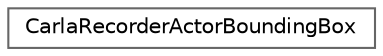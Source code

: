 digraph "类继承关系图"
{
 // INTERACTIVE_SVG=YES
 // LATEX_PDF_SIZE
  bgcolor="transparent";
  edge [fontname=Helvetica,fontsize=10,labelfontname=Helvetica,labelfontsize=10];
  node [fontname=Helvetica,fontsize=10,shape=box,height=0.2,width=0.4];
  rankdir="LR";
  Node0 [id="Node000000",label="CarlaRecorderActorBoundingBox",height=0.2,width=0.4,color="grey40", fillcolor="white", style="filled",URL="$dc/d9c/structCarlaRecorderActorBoundingBox.html",tooltip=" "];
}

